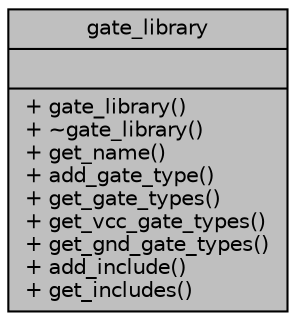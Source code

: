 digraph "gate_library"
{
  edge [fontname="Helvetica",fontsize="10",labelfontname="Helvetica",labelfontsize="10"];
  node [fontname="Helvetica",fontsize="10",shape=record];
  Node0 [label="{gate_library\n||+ gate_library()\l+ ~gate_library()\l+ get_name()\l+ add_gate_type()\l+ get_gate_types()\l+ get_vcc_gate_types()\l+ get_gnd_gate_types()\l+ add_include()\l+ get_includes()\l}",height=0.2,width=0.4,color="black", fillcolor="grey75", style="filled", fontcolor="black"];
}
